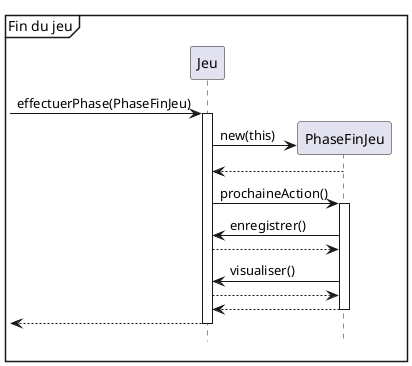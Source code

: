 @startuml
'https://plantuml.com/sequence-diagram

hide footbox
mainframe Fin du jeu

participant Jeu
participant PhaseFinJeu


-> Jeu : effectuerPhase(PhaseFinJeu)
activate Jeu
create PhaseFinJeu
Jeu -> PhaseFinJeu : new(this)
Jeu <-- PhaseFinJeu
Jeu -> PhaseFinJeu : prochaineAction()
activate PhaseFinJeu

Jeu <- PhaseFinJeu : enregistrer()
Jeu --> PhaseFinJeu
Jeu <- PhaseFinJeu : visualiser()
Jeu --> PhaseFinJeu
Jeu <-- PhaseFinJeu
deactivate PhaseFinJeu
<-- Jeu
deactivate Jeu


@enduml